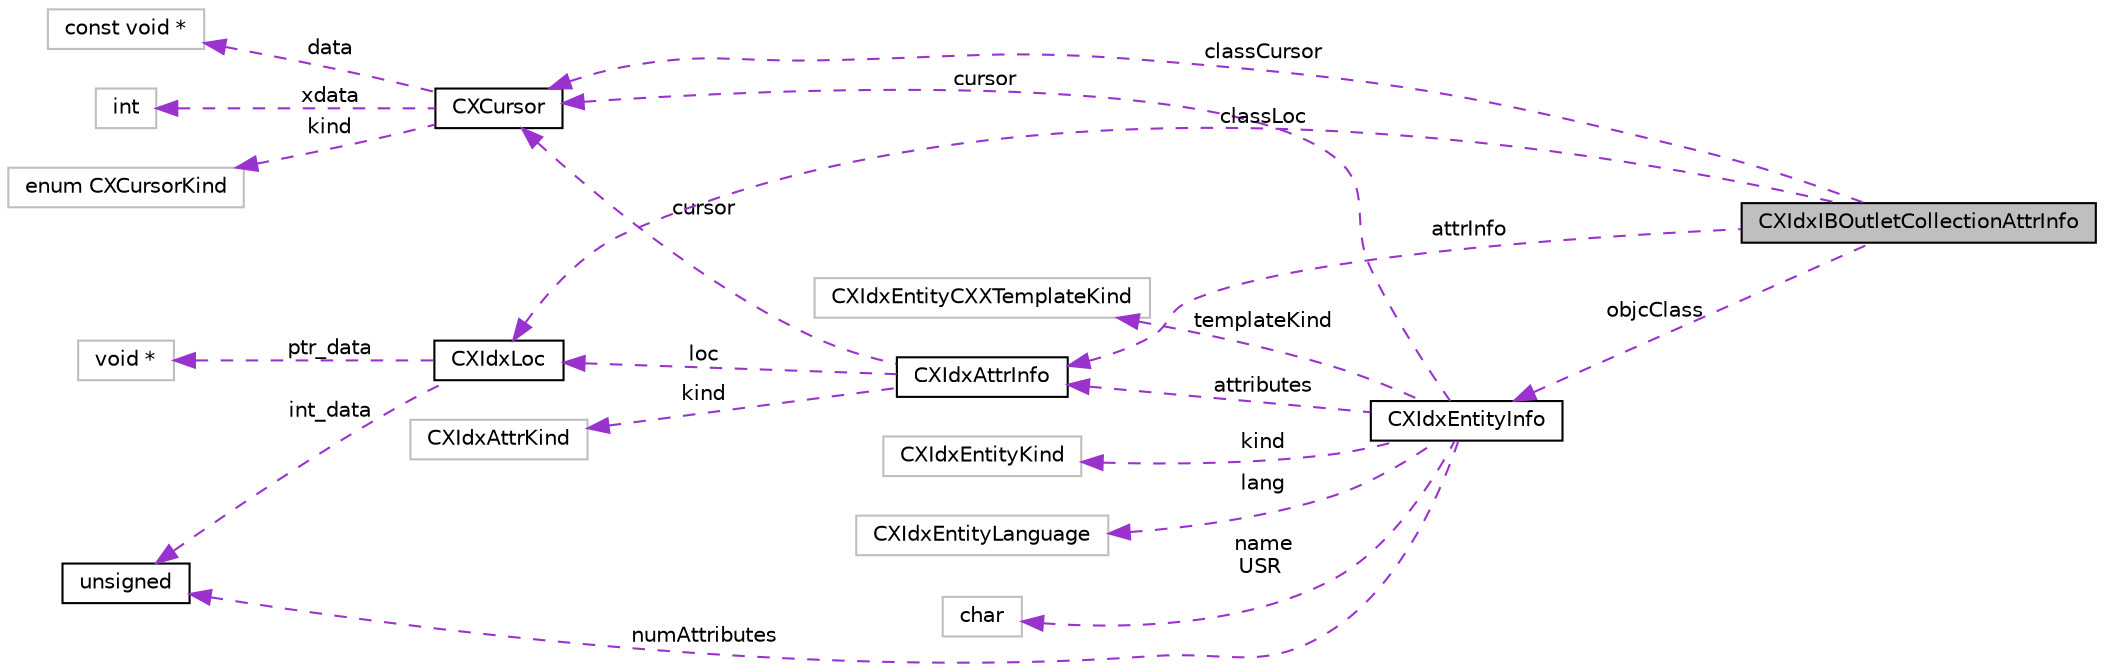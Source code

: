 digraph "CXIdxIBOutletCollectionAttrInfo"
{
 // LATEX_PDF_SIZE
  bgcolor="transparent";
  edge [fontname="Helvetica",fontsize="10",labelfontname="Helvetica",labelfontsize="10"];
  node [fontname="Helvetica",fontsize="10",shape=record];
  rankdir="LR";
  Node1 [label="CXIdxIBOutletCollectionAttrInfo",height=0.2,width=0.4,color="black", fillcolor="grey75", style="filled", fontcolor="black",tooltip=" "];
  Node2 -> Node1 [dir="back",color="darkorchid3",fontsize="10",style="dashed",label=" attrInfo" ,fontname="Helvetica"];
  Node2 [label="CXIdxAttrInfo",height=0.2,width=0.4,color="black",URL="$structCXIdxAttrInfo.html",tooltip=" "];
  Node3 -> Node2 [dir="back",color="darkorchid3",fontsize="10",style="dashed",label=" cursor" ,fontname="Helvetica"];
  Node3 [label="CXCursor",height=0.2,width=0.4,color="black",URL="$structCXCursor.html",tooltip="A cursor representing some element in the abstract syntax tree for a translation unit."];
  Node4 -> Node3 [dir="back",color="darkorchid3",fontsize="10",style="dashed",label=" data" ,fontname="Helvetica"];
  Node4 [label="const void *",height=0.2,width=0.4,color="grey75",tooltip=" "];
  Node5 -> Node3 [dir="back",color="darkorchid3",fontsize="10",style="dashed",label=" xdata" ,fontname="Helvetica"];
  Node5 [label="int",height=0.2,width=0.4,color="grey75",tooltip=" "];
  Node6 -> Node3 [dir="back",color="darkorchid3",fontsize="10",style="dashed",label=" kind" ,fontname="Helvetica"];
  Node6 [label="enum CXCursorKind",height=0.2,width=0.4,color="grey75",tooltip=" "];
  Node7 -> Node2 [dir="back",color="darkorchid3",fontsize="10",style="dashed",label=" loc" ,fontname="Helvetica"];
  Node7 [label="CXIdxLoc",height=0.2,width=0.4,color="black",URL="$structCXIdxLoc.html",tooltip="Source location passed to index callbacks."];
  Node8 -> Node7 [dir="back",color="darkorchid3",fontsize="10",style="dashed",label=" int_data" ,fontname="Helvetica"];
  Node8 [label="unsigned",height=0.2,width=0.4,color="black",URL="$classunsigned.html",tooltip=" "];
  Node9 -> Node7 [dir="back",color="darkorchid3",fontsize="10",style="dashed",label=" ptr_data" ,fontname="Helvetica"];
  Node9 [label="void *",height=0.2,width=0.4,color="grey75",tooltip=" "];
  Node10 -> Node2 [dir="back",color="darkorchid3",fontsize="10",style="dashed",label=" kind" ,fontname="Helvetica"];
  Node10 [label="CXIdxAttrKind",height=0.2,width=0.4,color="grey75",tooltip=" "];
  Node3 -> Node1 [dir="back",color="darkorchid3",fontsize="10",style="dashed",label=" classCursor" ,fontname="Helvetica"];
  Node7 -> Node1 [dir="back",color="darkorchid3",fontsize="10",style="dashed",label=" classLoc" ,fontname="Helvetica"];
  Node11 -> Node1 [dir="back",color="darkorchid3",fontsize="10",style="dashed",label=" objcClass" ,fontname="Helvetica"];
  Node11 [label="CXIdxEntityInfo",height=0.2,width=0.4,color="black",URL="$structCXIdxEntityInfo.html",tooltip=" "];
  Node12 -> Node11 [dir="back",color="darkorchid3",fontsize="10",style="dashed",label=" kind" ,fontname="Helvetica"];
  Node12 [label="CXIdxEntityKind",height=0.2,width=0.4,color="grey75",tooltip=" "];
  Node13 -> Node11 [dir="back",color="darkorchid3",fontsize="10",style="dashed",label=" templateKind" ,fontname="Helvetica"];
  Node13 [label="CXIdxEntityCXXTemplateKind",height=0.2,width=0.4,color="grey75",tooltip=" "];
  Node14 -> Node11 [dir="back",color="darkorchid3",fontsize="10",style="dashed",label=" name\nUSR" ,fontname="Helvetica"];
  Node14 [label="char",height=0.2,width=0.4,color="grey75",tooltip=" "];
  Node2 -> Node11 [dir="back",color="darkorchid3",fontsize="10",style="dashed",label=" attributes" ,fontname="Helvetica"];
  Node3 -> Node11 [dir="back",color="darkorchid3",fontsize="10",style="dashed",label=" cursor" ,fontname="Helvetica"];
  Node15 -> Node11 [dir="back",color="darkorchid3",fontsize="10",style="dashed",label=" lang" ,fontname="Helvetica"];
  Node15 [label="CXIdxEntityLanguage",height=0.2,width=0.4,color="grey75",tooltip=" "];
  Node8 -> Node11 [dir="back",color="darkorchid3",fontsize="10",style="dashed",label=" numAttributes" ,fontname="Helvetica"];
}
